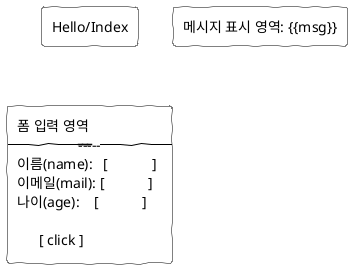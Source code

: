 @startuml helloIndex
skinparam handwritten true
skinparam rectangle {
  BackgroundColor White
  BorderColor Black
}

rectangle "Hello/Index" as header
rectangle "메시지 표시 영역: {{msg}}" as msg
rectangle "폼 입력 영역\n---------------------\n이름(name):   [            ]\n이메일(mail): [            ]\n나이(age):    [            ]\n\n      [ click ]" as form

@enduml